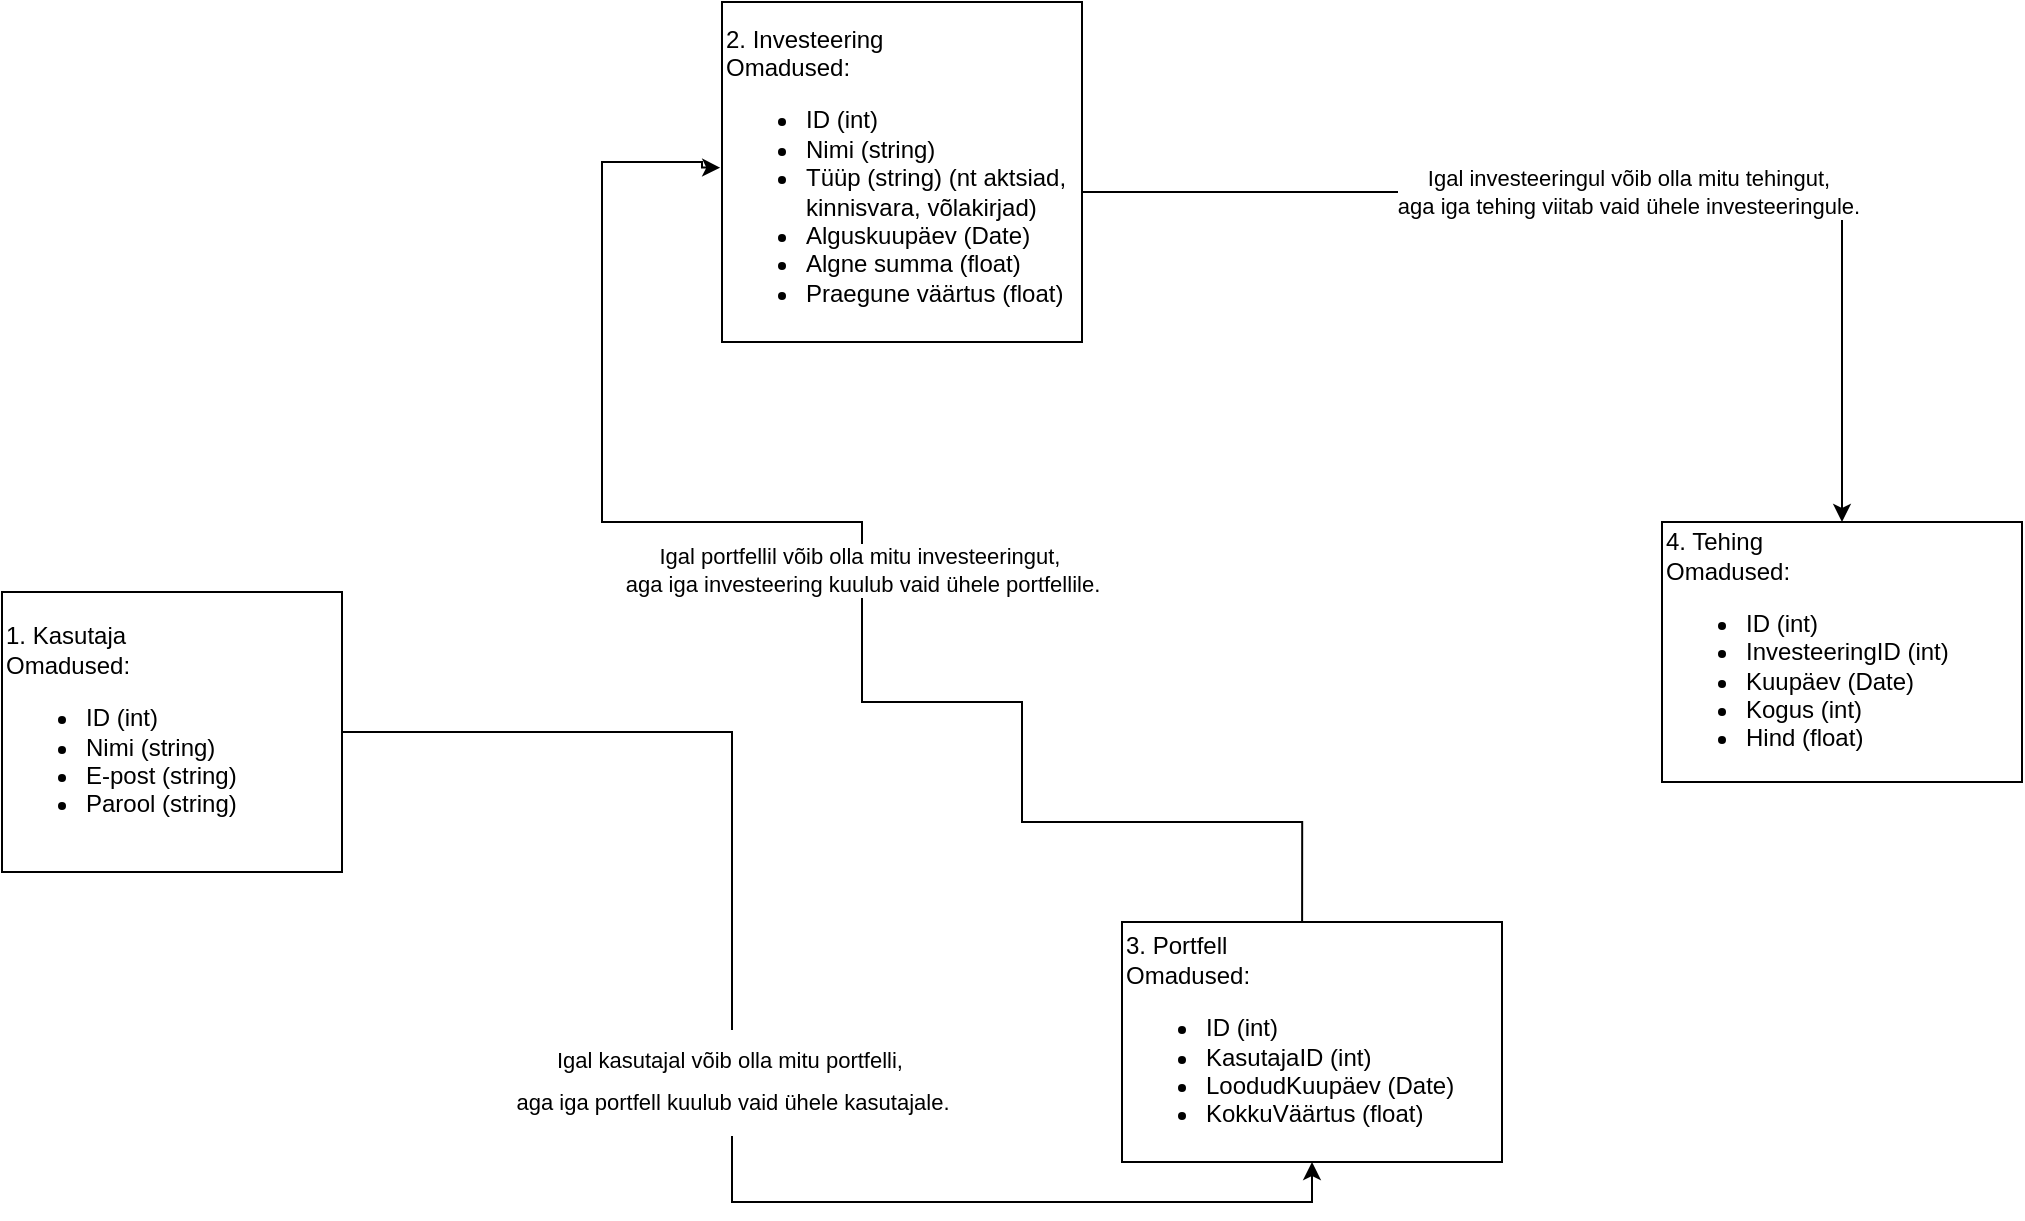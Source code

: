 <mxfile version="24.7.17">
  <diagram name="Page-1" id="PWA3DkRN9-AQg8b2g-kF">
    <mxGraphModel dx="1595" dy="871" grid="1" gridSize="10" guides="1" tooltips="1" connect="1" arrows="1" fold="1" page="1" pageScale="1" pageWidth="850" pageHeight="1100" math="0" shadow="0">
      <root>
        <mxCell id="0" />
        <mxCell id="1" parent="0" />
        <mxCell id="l-PFF9nlEcGNIyutVLnM-8" value="" style="rounded=0;whiteSpace=wrap;html=1;" vertex="1" parent="1">
          <mxGeometry x="390" y="50" width="180" height="170" as="geometry" />
        </mxCell>
        <mxCell id="l-PFF9nlEcGNIyutVLnM-17" value="Igal investeeringul võib olla mitu tehingut,&lt;div&gt;aga iga tehing viitab vaid ühele investeeringule.&lt;/div&gt;" style="edgeStyle=orthogonalEdgeStyle;rounded=0;orthogonalLoop=1;jettySize=auto;html=1;entryX=0.5;entryY=0;entryDx=0;entryDy=0;" edge="1" parent="1" source="l-PFF9nlEcGNIyutVLnM-9" target="l-PFF9nlEcGNIyutVLnM-14">
          <mxGeometry relative="1" as="geometry" />
        </mxCell>
        <mxCell id="l-PFF9nlEcGNIyutVLnM-9" value="2. Investeering&lt;div&gt;Omadused:&lt;/div&gt;&lt;div&gt;&lt;div&gt;&lt;ul&gt;&lt;li&gt;ID (int)&lt;/li&gt;&lt;li&gt;Nimi (string)&lt;/li&gt;&lt;li&gt;Tüüp (string) (nt aktsiad, kinnisvara, võlakirjad)&lt;/li&gt;&lt;li&gt;Alguskuupäev (Date)&lt;/li&gt;&lt;li&gt;Algne summa (float)&lt;/li&gt;&lt;li&gt;Praegune väärtus (float)&lt;/li&gt;&lt;/ul&gt;&lt;/div&gt;&lt;/div&gt;&lt;div&gt;&lt;br&gt;&lt;/div&gt;" style="text;strokeColor=none;align=left;fillColor=none;html=1;verticalAlign=middle;whiteSpace=wrap;rounded=0;" vertex="1" parent="1">
          <mxGeometry x="390" y="50" width="180" height="190" as="geometry" />
        </mxCell>
        <mxCell id="l-PFF9nlEcGNIyutVLnM-10" value="" style="rounded=0;whiteSpace=wrap;html=1;" vertex="1" parent="1">
          <mxGeometry x="30" y="345" width="170" height="140" as="geometry" />
        </mxCell>
        <mxCell id="l-PFF9nlEcGNIyutVLnM-15" value="&lt;p style=&quot;line-height: 90%;&quot;&gt;Igal kasutajal võib olla mitu portfelli,&amp;nbsp;&lt;/p&gt;&lt;p style=&quot;line-height: 90%;&quot;&gt;aga iga portfell kuulub vaid ühele kasutajale.&lt;/p&gt;" style="edgeStyle=orthogonalEdgeStyle;rounded=0;orthogonalLoop=1;jettySize=auto;html=1;entryX=0.5;entryY=1;entryDx=0;entryDy=0;" edge="1" parent="1" source="l-PFF9nlEcGNIyutVLnM-11" target="l-PFF9nlEcGNIyutVLnM-13">
          <mxGeometry relative="1" as="geometry" />
        </mxCell>
        <mxCell id="l-PFF9nlEcGNIyutVLnM-11" value="1. Kasutaja&lt;div&gt;Omadused:&lt;/div&gt;&lt;div&gt;&lt;div&gt;&lt;ul&gt;&lt;li&gt;ID (int)&lt;/li&gt;&lt;li&gt;Nimi (string)&lt;/li&gt;&lt;li&gt;E-post (string)&lt;/li&gt;&lt;li&gt;Parool (string)&lt;/li&gt;&lt;/ul&gt;&lt;/div&gt;&lt;/div&gt;" style="text;strokeColor=none;align=left;fillColor=none;html=1;verticalAlign=middle;whiteSpace=wrap;rounded=0;" vertex="1" parent="1">
          <mxGeometry x="30" y="355" width="170" height="120" as="geometry" />
        </mxCell>
        <mxCell id="l-PFF9nlEcGNIyutVLnM-12" value="" style="rounded=0;whiteSpace=wrap;html=1;" vertex="1" parent="1">
          <mxGeometry x="590" y="510" width="190" height="120" as="geometry" />
        </mxCell>
        <mxCell id="l-PFF9nlEcGNIyutVLnM-16" value="Igal portfellil võib olla mitu investeeringut,&amp;nbsp;&lt;div&gt;aga iga investeering kuulub vaid ühele portfellile.&lt;/div&gt;" style="edgeStyle=orthogonalEdgeStyle;rounded=0;orthogonalLoop=1;jettySize=auto;html=1;entryX=-0.005;entryY=0.436;entryDx=0;entryDy=0;entryPerimeter=0;exitX=0.474;exitY=0;exitDx=0;exitDy=0;exitPerimeter=0;" edge="1" parent="1" source="l-PFF9nlEcGNIyutVLnM-13" target="l-PFF9nlEcGNIyutVLnM-9">
          <mxGeometry relative="1" as="geometry">
            <mxPoint x="680" y="480" as="sourcePoint" />
            <mxPoint x="380" y="149.94" as="targetPoint" />
            <Array as="points">
              <mxPoint x="680" y="460" />
              <mxPoint x="540" y="460" />
              <mxPoint x="540" y="400" />
              <mxPoint x="460" y="400" />
              <mxPoint x="460" y="310" />
              <mxPoint x="330" y="310" />
              <mxPoint x="330" y="130" />
              <mxPoint x="380" y="130" />
              <mxPoint x="380" y="133" />
            </Array>
          </mxGeometry>
        </mxCell>
        <mxCell id="l-PFF9nlEcGNIyutVLnM-13" value="3. Portfell&lt;div&gt;Omadused:&lt;/div&gt;&lt;div&gt;&lt;div&gt;&lt;ul&gt;&lt;li&gt;ID (int)&lt;/li&gt;&lt;li&gt;KasutajaID (int)&lt;/li&gt;&lt;li&gt;LoodudKuupäev (Date)&lt;/li&gt;&lt;li&gt;KokkuVäärtus (float)&lt;/li&gt;&lt;/ul&gt;&lt;/div&gt;&lt;/div&gt;" style="text;strokeColor=none;align=left;fillColor=none;html=1;verticalAlign=middle;whiteSpace=wrap;rounded=0;" vertex="1" parent="1">
          <mxGeometry x="590" y="510" width="190" height="120" as="geometry" />
        </mxCell>
        <mxCell id="l-PFF9nlEcGNIyutVLnM-14" value="4. Tehing&lt;div&gt;Omadused:&lt;/div&gt;&lt;div&gt;&lt;div&gt;&lt;ul&gt;&lt;li&gt;ID (int)&lt;/li&gt;&lt;li&gt;InvesteeringID (int)&lt;/li&gt;&lt;li&gt;Kuupäev (Date)&lt;/li&gt;&lt;li&gt;Kogus (int)&lt;/li&gt;&lt;li&gt;Hind (float)&lt;/li&gt;&lt;/ul&gt;&lt;/div&gt;&lt;/div&gt;" style="rounded=0;whiteSpace=wrap;html=1;align=left;" vertex="1" parent="1">
          <mxGeometry x="860" y="310" width="180" height="130" as="geometry" />
        </mxCell>
      </root>
    </mxGraphModel>
  </diagram>
</mxfile>
